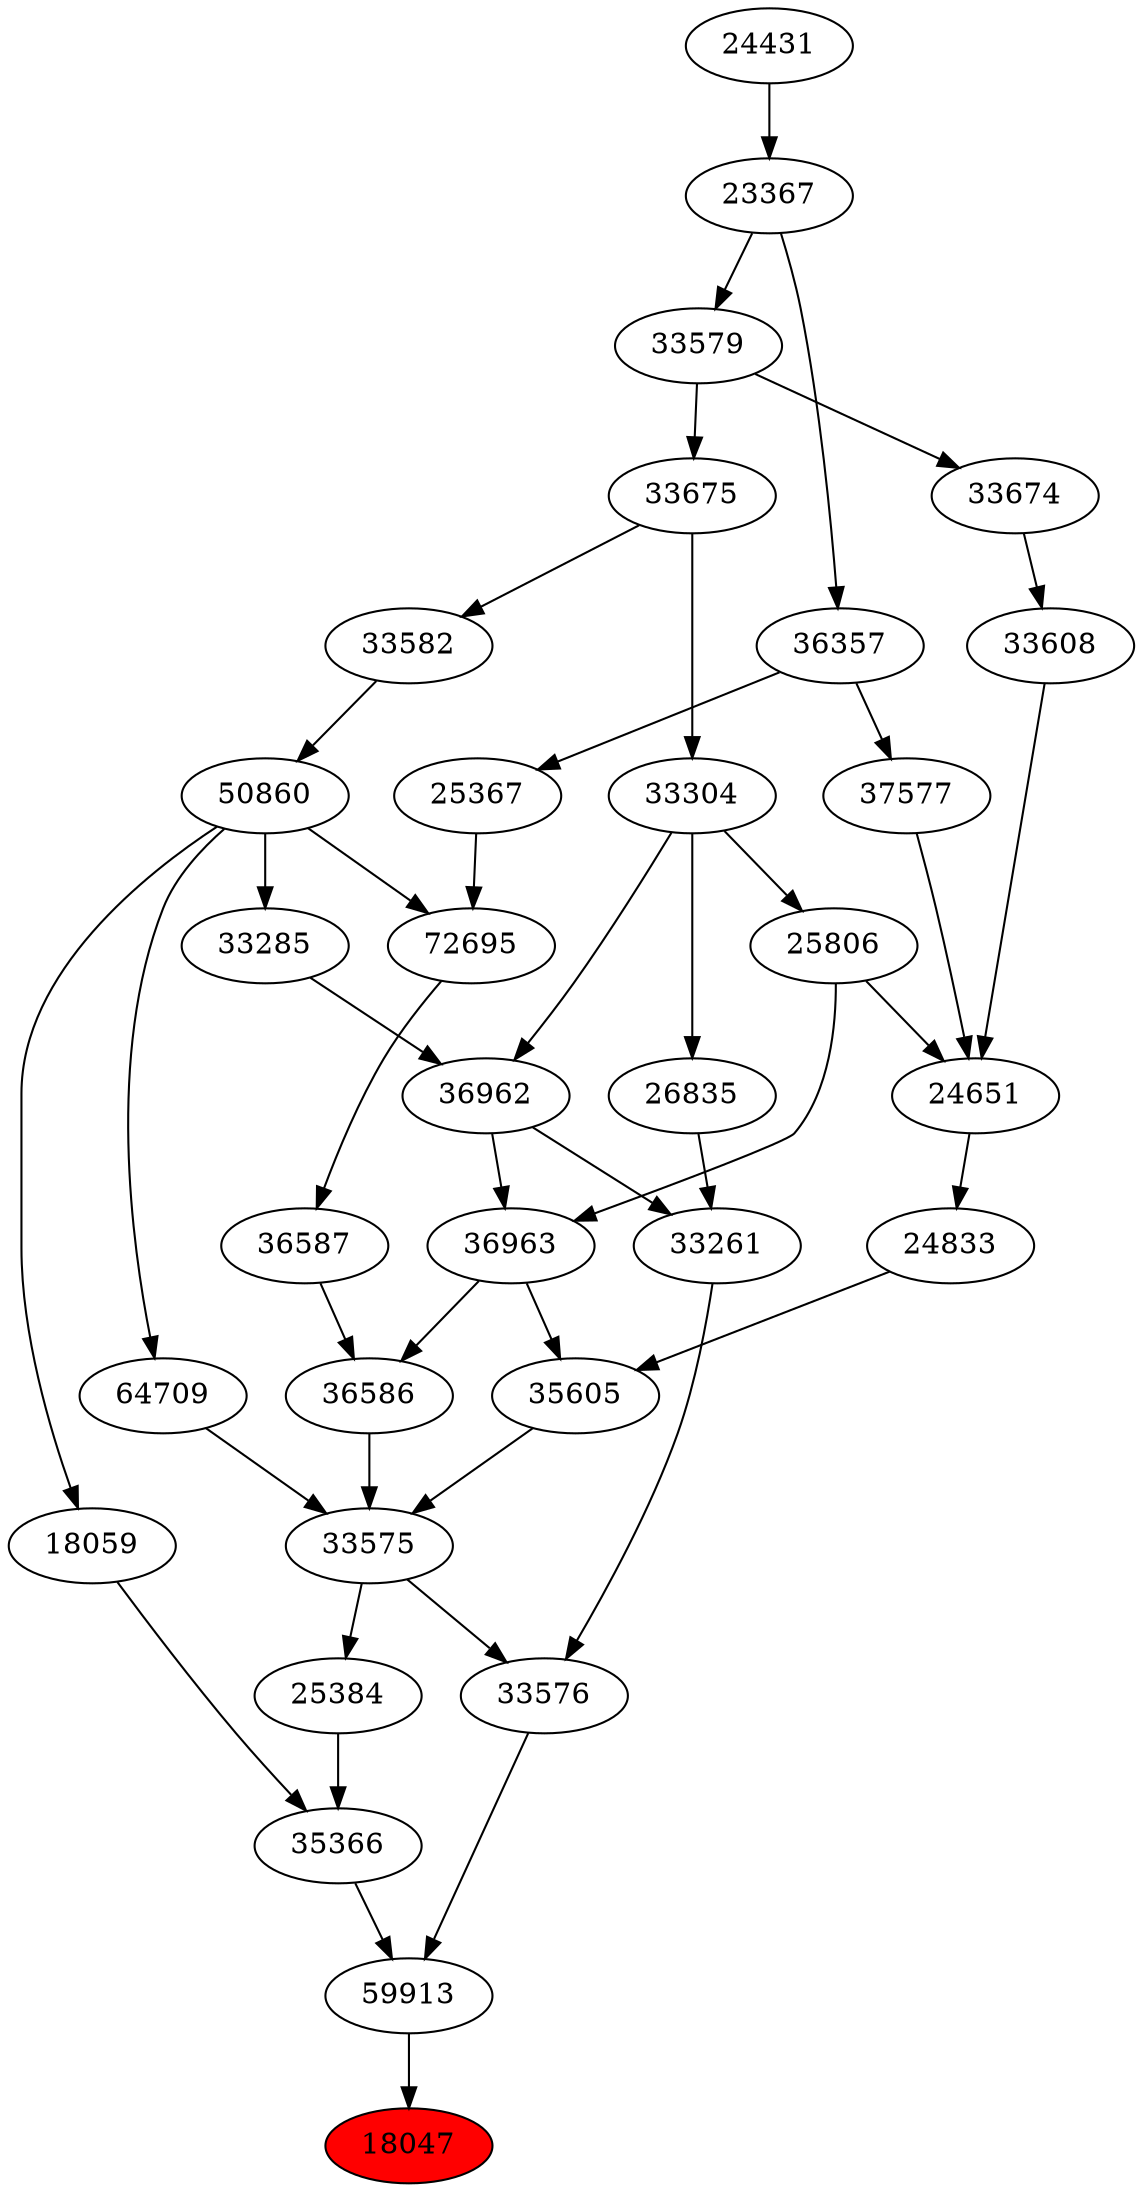 strict digraph{ 
18047 [label="18047" fillcolor=red style=filled]
59913 -> 18047
59913 [label="59913"]
35366 -> 59913
33576 -> 59913
35366 [label="35366"]
25384 -> 35366
18059 -> 35366
33576 [label="33576"]
33575 -> 33576
33261 -> 33576
25384 [label="25384"]
33575 -> 25384
18059 [label="18059"]
50860 -> 18059
33575 [label="33575"]
36586 -> 33575
35605 -> 33575
64709 -> 33575
33261 [label="33261"]
36962 -> 33261
26835 -> 33261
50860 [label="50860"]
33582 -> 50860
36586 [label="36586"]
36587 -> 36586
36963 -> 36586
35605 [label="35605"]
24833 -> 35605
36963 -> 35605
64709 [label="64709"]
50860 -> 64709
36962 [label="36962"]
33285 -> 36962
33304 -> 36962
26835 [label="26835"]
33304 -> 26835
33582 [label="33582"]
33675 -> 33582
36587 [label="36587"]
72695 -> 36587
36963 [label="36963"]
36962 -> 36963
25806 -> 36963
24833 [label="24833"]
24651 -> 24833
33285 [label="33285"]
50860 -> 33285
33304 [label="33304"]
33675 -> 33304
33675 [label="33675"]
33579 -> 33675
72695 [label="72695"]
50860 -> 72695
25367 -> 72695
25806 [label="25806"]
33304 -> 25806
24651 [label="24651"]
25806 -> 24651
33608 -> 24651
37577 -> 24651
33579 [label="33579"]
23367 -> 33579
25367 [label="25367"]
36357 -> 25367
33608 [label="33608"]
33674 -> 33608
37577 [label="37577"]
36357 -> 37577
23367 [label="23367"]
24431 -> 23367
36357 [label="36357"]
23367 -> 36357
33674 [label="33674"]
33579 -> 33674
24431 [label="24431"]
}